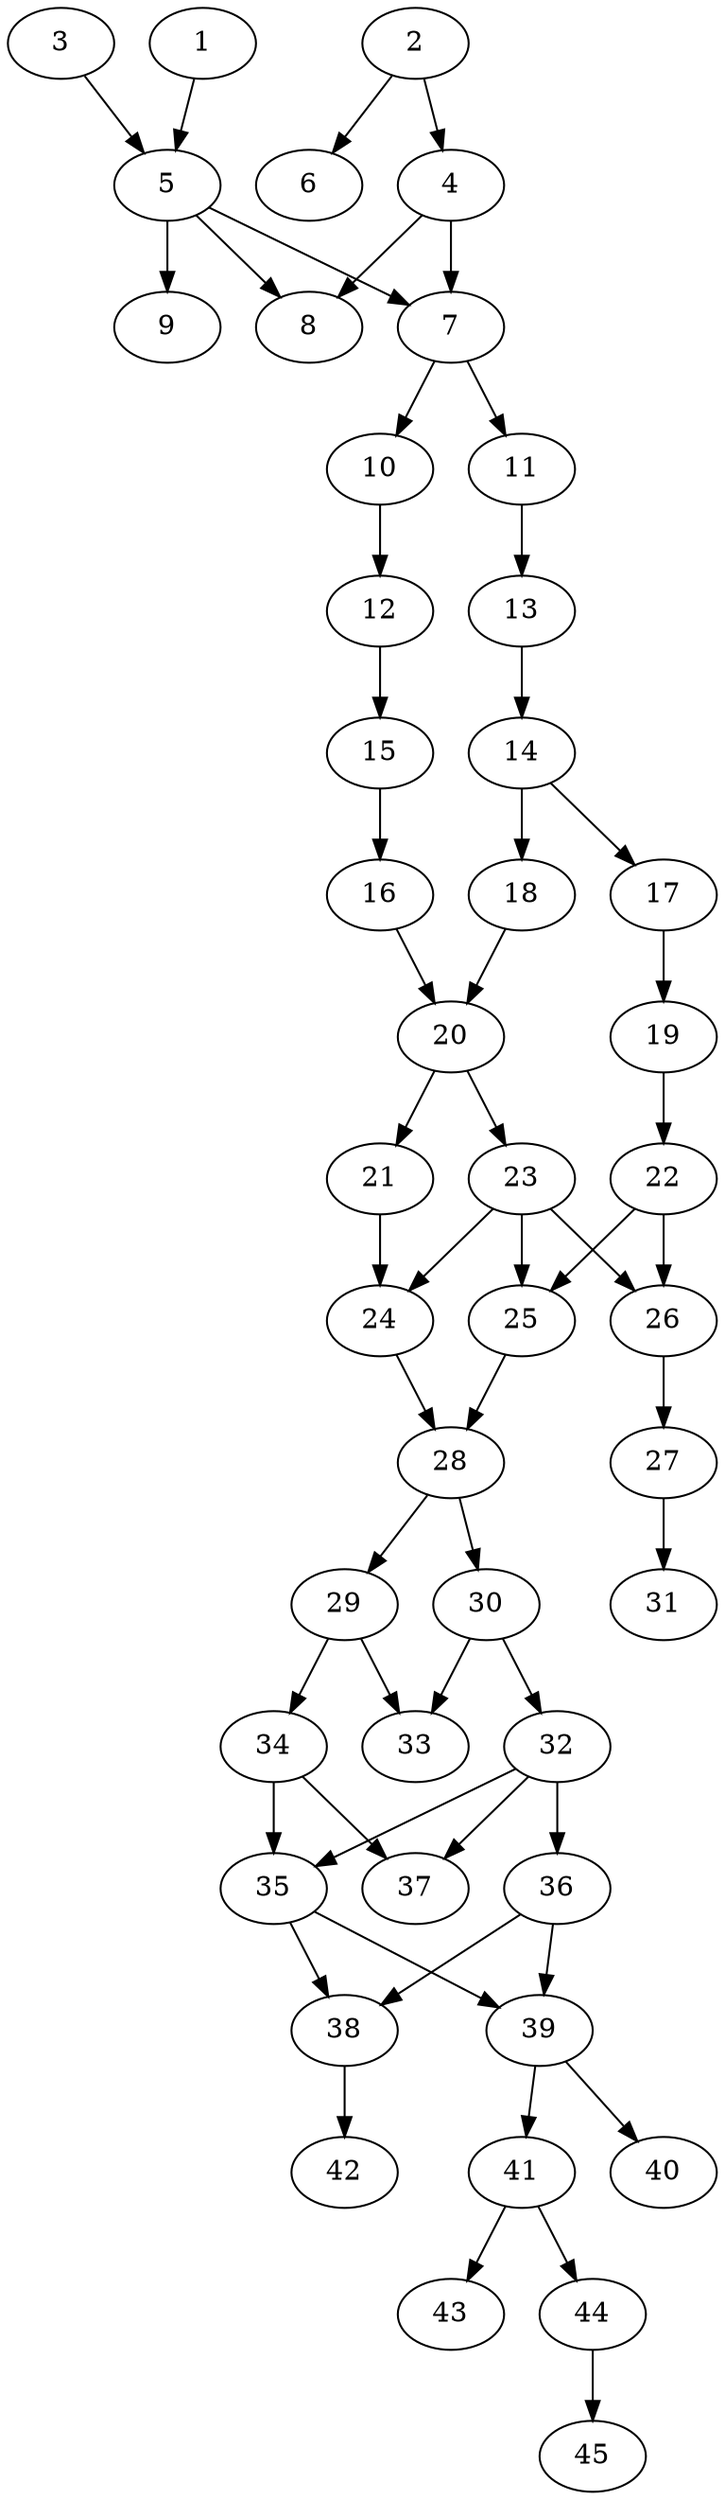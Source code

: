 // DAG automatically generated by daggen at Thu Oct  3 14:07:24 2019
// ./daggen --dot -n 45 --ccr 0.3 --fat 0.3 --regular 0.9 --density 0.5 --mindata 5242880 --maxdata 52428800 
digraph G {
  1 [size="170376533", alpha="0.09", expect_size="51112960"] 
  1 -> 5 [size ="51112960"]
  2 [size="58378240", alpha="0.08", expect_size="17513472"] 
  2 -> 4 [size ="17513472"]
  2 -> 6 [size ="17513472"]
  3 [size="138356053", alpha="0.12", expect_size="41506816"] 
  3 -> 5 [size ="41506816"]
  4 [size="27149653", alpha="0.01", expect_size="8144896"] 
  4 -> 7 [size ="8144896"]
  4 -> 8 [size ="8144896"]
  5 [size="95593813", alpha="0.19", expect_size="28678144"] 
  5 -> 7 [size ="28678144"]
  5 -> 8 [size ="28678144"]
  5 -> 9 [size ="28678144"]
  6 [size="27337387", alpha="0.05", expect_size="8201216"] 
  7 [size="80175787", alpha="0.14", expect_size="24052736"] 
  7 -> 10 [size ="24052736"]
  7 -> 11 [size ="24052736"]
  8 [size="43175253", alpha="0.17", expect_size="12952576"] 
  9 [size="166560427", alpha="0.08", expect_size="49968128"] 
  10 [size="52647253", alpha="0.18", expect_size="15794176"] 
  10 -> 12 [size ="15794176"]
  11 [size="128447147", alpha="0.03", expect_size="38534144"] 
  11 -> 13 [size ="38534144"]
  12 [size="43120640", alpha="0.04", expect_size="12936192"] 
  12 -> 15 [size ="12936192"]
  13 [size="105035093", alpha="0.06", expect_size="31510528"] 
  13 -> 14 [size ="31510528"]
  14 [size="41086293", alpha="0.08", expect_size="12325888"] 
  14 -> 17 [size ="12325888"]
  14 -> 18 [size ="12325888"]
  15 [size="52210347", alpha="0.04", expect_size="15663104"] 
  15 -> 16 [size ="15663104"]
  16 [size="43332267", alpha="0.20", expect_size="12999680"] 
  16 -> 20 [size ="12999680"]
  17 [size="86176427", alpha="0.09", expect_size="25852928"] 
  17 -> 19 [size ="25852928"]
  18 [size="35959467", alpha="0.17", expect_size="10787840"] 
  18 -> 20 [size ="10787840"]
  19 [size="166338560", alpha="0.17", expect_size="49901568"] 
  19 -> 22 [size ="49901568"]
  20 [size="74052267", alpha="0.13", expect_size="22215680"] 
  20 -> 21 [size ="22215680"]
  20 -> 23 [size ="22215680"]
  21 [size="55801173", alpha="0.08", expect_size="16740352"] 
  21 -> 24 [size ="16740352"]
  22 [size="77219840", alpha="0.08", expect_size="23165952"] 
  22 -> 25 [size ="23165952"]
  22 -> 26 [size ="23165952"]
  23 [size="107117227", alpha="0.04", expect_size="32135168"] 
  23 -> 24 [size ="32135168"]
  23 -> 25 [size ="32135168"]
  23 -> 26 [size ="32135168"]
  24 [size="157904213", alpha="0.01", expect_size="47371264"] 
  24 -> 28 [size ="47371264"]
  25 [size="63283200", alpha="0.08", expect_size="18984960"] 
  25 -> 28 [size ="18984960"]
  26 [size="93545813", alpha="0.16", expect_size="28063744"] 
  26 -> 27 [size ="28063744"]
  27 [size="92112213", alpha="0.12", expect_size="27633664"] 
  27 -> 31 [size ="27633664"]
  28 [size="161044480", alpha="0.11", expect_size="48313344"] 
  28 -> 29 [size ="48313344"]
  28 -> 30 [size ="48313344"]
  29 [size="140189013", alpha="0.09", expect_size="42056704"] 
  29 -> 33 [size ="42056704"]
  29 -> 34 [size ="42056704"]
  30 [size="119575893", alpha="0.12", expect_size="35872768"] 
  30 -> 32 [size ="35872768"]
  30 -> 33 [size ="35872768"]
  31 [size="64457387", alpha="0.09", expect_size="19337216"] 
  32 [size="127733760", alpha="0.09", expect_size="38320128"] 
  32 -> 35 [size ="38320128"]
  32 -> 36 [size ="38320128"]
  32 -> 37 [size ="38320128"]
  33 [size="35737600", alpha="0.00", expect_size="10721280"] 
  34 [size="66631680", alpha="0.14", expect_size="19989504"] 
  34 -> 35 [size ="19989504"]
  34 -> 37 [size ="19989504"]
  35 [size="72813227", alpha="0.13", expect_size="21843968"] 
  35 -> 38 [size ="21843968"]
  35 -> 39 [size ="21843968"]
  36 [size="132396373", alpha="0.15", expect_size="39718912"] 
  36 -> 38 [size ="39718912"]
  36 -> 39 [size ="39718912"]
  37 [size="97962667", alpha="0.05", expect_size="29388800"] 
  38 [size="32204800", alpha="0.18", expect_size="9661440"] 
  38 -> 42 [size ="9661440"]
  39 [size="118118400", alpha="0.10", expect_size="35435520"] 
  39 -> 40 [size ="35435520"]
  39 -> 41 [size ="35435520"]
  40 [size="32921600", alpha="0.10", expect_size="9876480"] 
  41 [size="126361600", alpha="0.14", expect_size="37908480"] 
  41 -> 43 [size ="37908480"]
  41 -> 44 [size ="37908480"]
  42 [size="37550080", alpha="0.05", expect_size="11265024"] 
  43 [size="106707627", alpha="0.08", expect_size="32012288"] 
  44 [size="106820267", alpha="0.09", expect_size="32046080"] 
  44 -> 45 [size ="32046080"]
  45 [size="61498027", alpha="0.16", expect_size="18449408"] 
}
